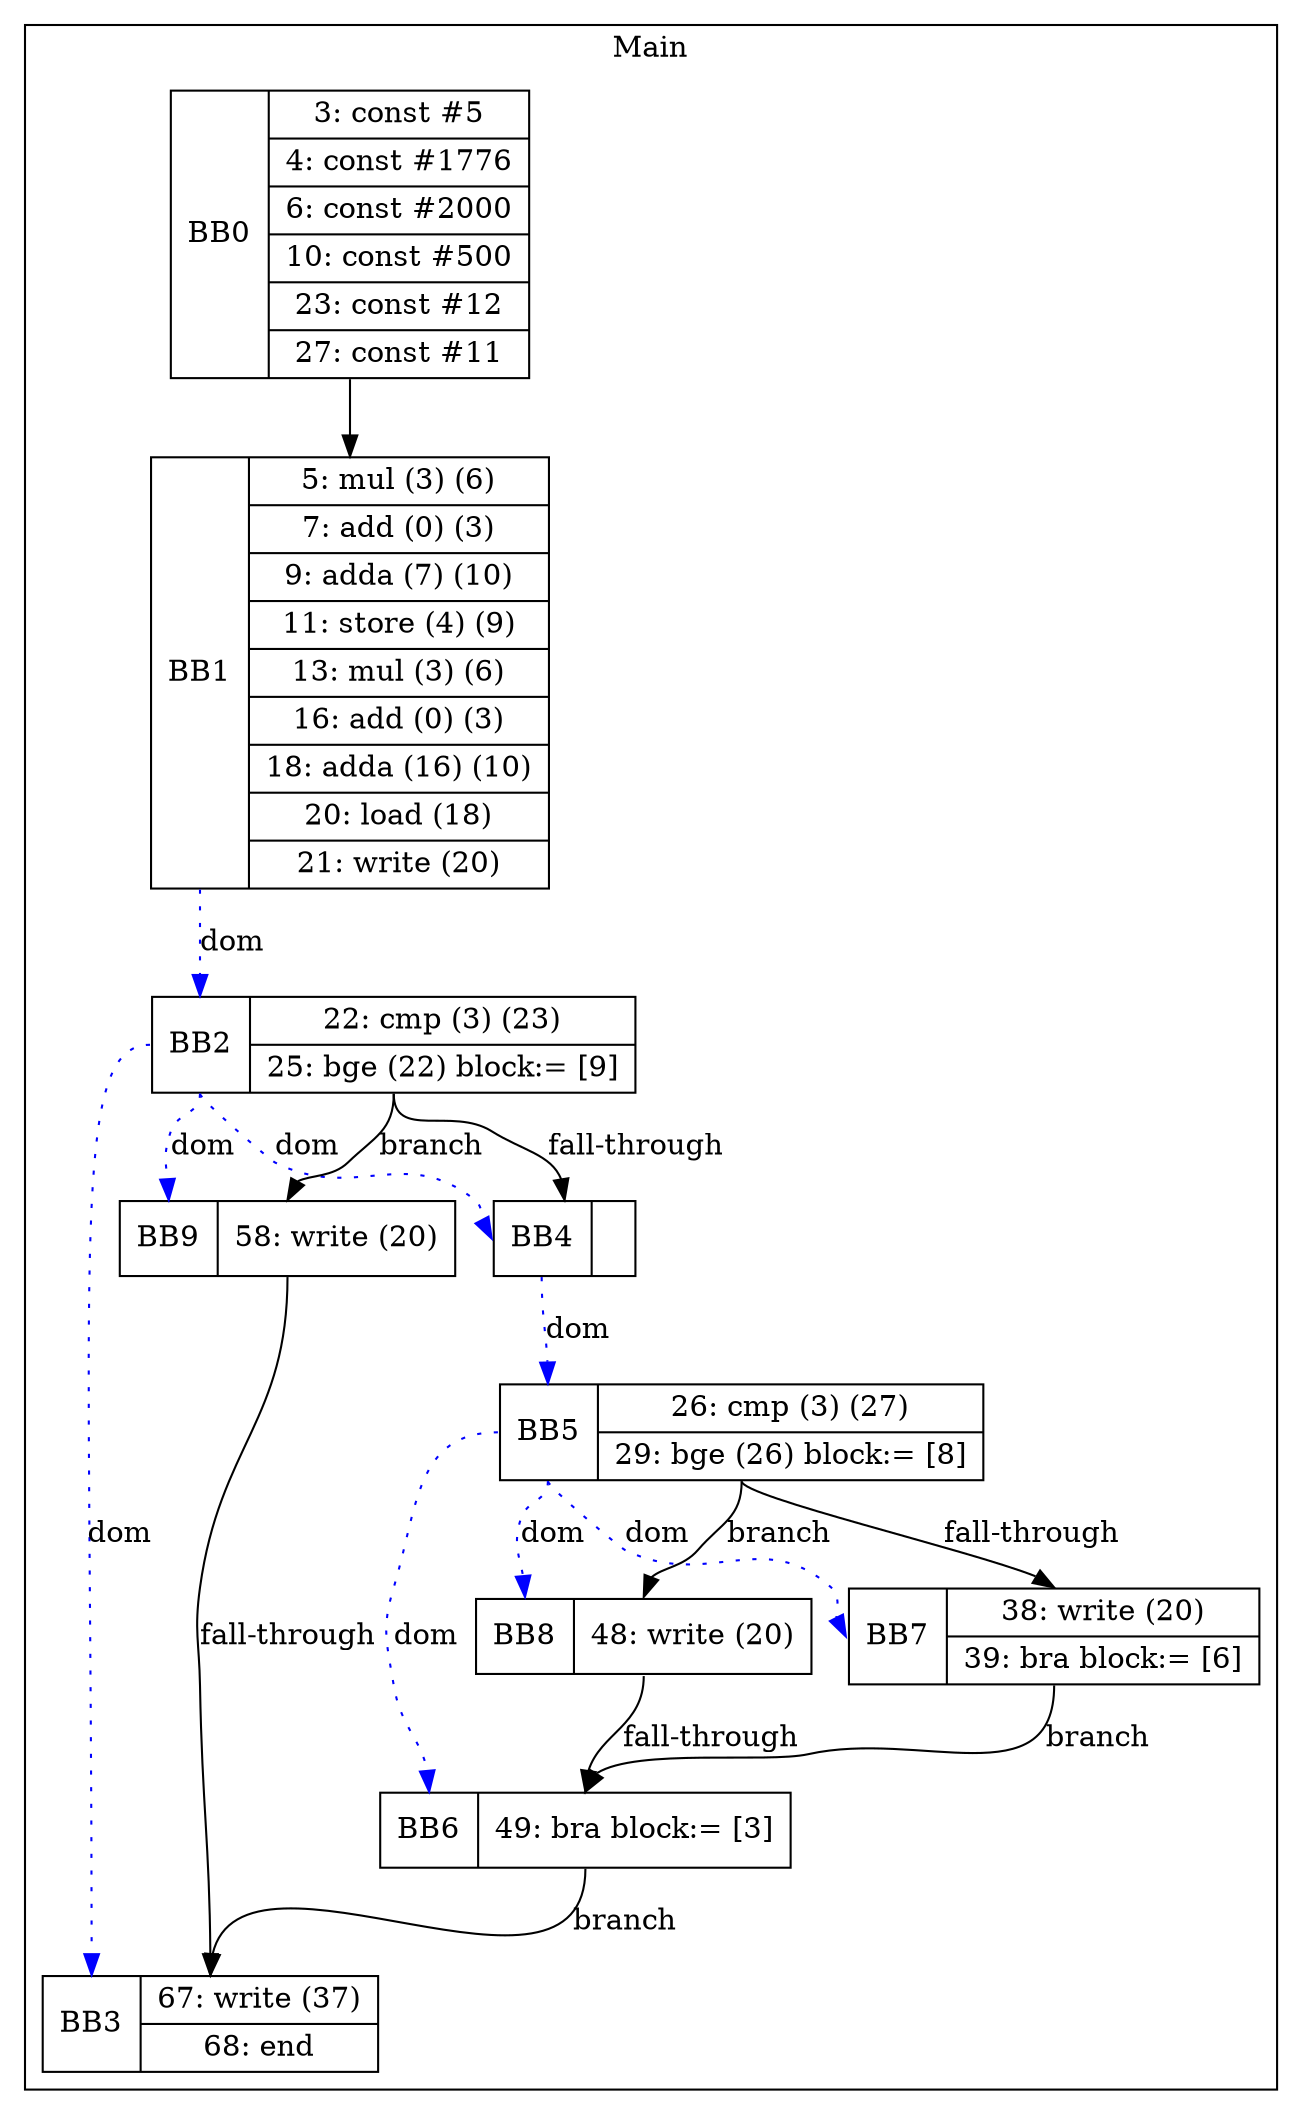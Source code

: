 digraph G {
node [shape=record];
subgraph cluster_main{
label = "Main";
BB0 [shape=record, label="<b>BB0|{3: const #5|4: const #1776|6: const #2000|10: const #500|23: const #12|27: const #11}"];
BB1 [shape=record, label="<b>BB1|{5: mul (3) (6)|7: add (0) (3)|9: adda (7) (10)|11: store (4) (9)|13: mul (3) (6)|16: add (0) (3)|18: adda (16) (10)|20: load (18)|21: write (20)}"];
BB2 [shape=record, label="<b>BB2|{22: cmp (3) (23)|25: bge (22) block:= [9]}"];
BB3 [shape=record, label="<b>BB3|{67: write (37)|68: end}"];
BB4 [shape=record, label="<b>BB4|}"];
BB5 [shape=record, label="<b>BB5|{26: cmp (3) (27)|29: bge (26) block:= [8]}"];
BB6 [shape=record, label="<b>BB6|{49: bra block:= [3]}"];
BB7 [shape=record, label="<b>BB7|{38: write (20)|39: bra block:= [6]}"];
BB8 [shape=record, label="<b>BB8|{48: write (20)}"];
BB9 [shape=record, label="<b>BB9|{58: write (20)}"];
}
BB0:s -> BB1:n ;
BB2:b -> BB4:b [color=blue, style=dotted, label="dom"];
BB1:b -> BB2:b [color=blue, style=dotted, label="dom"];
BB5:b -> BB8:b [color=blue, style=dotted, label="dom"];
BB5:b -> BB7:b [color=blue, style=dotted, label="dom"];
BB2:b -> BB3:b [color=blue, style=dotted, label="dom"];
BB2:b -> BB9:b [color=blue, style=dotted, label="dom"];
BB4:b -> BB5:b [color=blue, style=dotted, label="dom"];
BB5:b -> BB6:b [color=blue, style=dotted, label="dom"];
BB2:s -> BB9:n [label="branch"];
BB6:s -> BB3:n [label="branch"];
BB7:s -> BB6:n [label="branch"];
BB5:s -> BB8:n [label="branch"];
BB2:s -> BB4:n [label="fall-through"];
BB5:s -> BB7:n [label="fall-through"];
BB9:s -> BB3:n [label="fall-through"];
BB8:s -> BB6:n [label="fall-through"];
}
